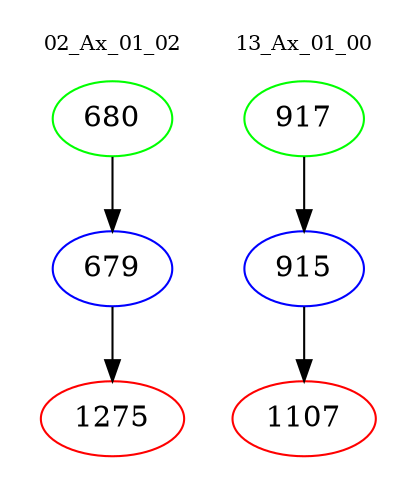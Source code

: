 digraph{
subgraph cluster_0 {
color = white
label = "02_Ax_01_02";
fontsize=10;
T0_680 [label="680", color="green"]
T0_680 -> T0_679 [color="black"]
T0_679 [label="679", color="blue"]
T0_679 -> T0_1275 [color="black"]
T0_1275 [label="1275", color="red"]
}
subgraph cluster_1 {
color = white
label = "13_Ax_01_00";
fontsize=10;
T1_917 [label="917", color="green"]
T1_917 -> T1_915 [color="black"]
T1_915 [label="915", color="blue"]
T1_915 -> T1_1107 [color="black"]
T1_1107 [label="1107", color="red"]
}
}
